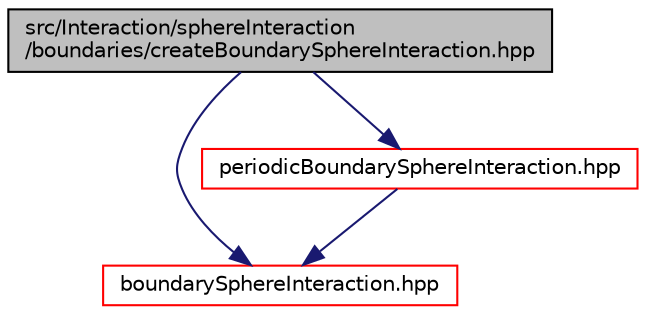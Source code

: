 digraph "src/Interaction/sphereInteraction/boundaries/createBoundarySphereInteraction.hpp"
{
 // LATEX_PDF_SIZE
  edge [fontname="Helvetica",fontsize="10",labelfontname="Helvetica",labelfontsize="10"];
  node [fontname="Helvetica",fontsize="10",shape=record];
  Node1 [label="src/Interaction/sphereInteraction\l/boundaries/createBoundarySphereInteraction.hpp",height=0.2,width=0.4,color="black", fillcolor="grey75", style="filled", fontcolor="black",tooltip=" "];
  Node1 -> Node2 [color="midnightblue",fontsize="10",style="solid",fontname="Helvetica"];
  Node2 [label="boundarySphereInteraction.hpp",height=0.2,width=0.4,color="red", fillcolor="white", style="filled",URL="$boundarySphereInteraction_8hpp.html",tooltip=" "];
  Node1 -> Node180 [color="midnightblue",fontsize="10",style="solid",fontname="Helvetica"];
  Node180 [label="periodicBoundarySphereInteraction.hpp",height=0.2,width=0.4,color="red", fillcolor="white", style="filled",URL="$periodicBoundarySphereInteraction_8hpp.html",tooltip=" "];
  Node180 -> Node2 [color="midnightblue",fontsize="10",style="solid",fontname="Helvetica"];
}
